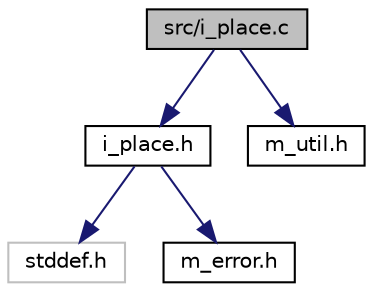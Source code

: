 digraph "src/i_place.c"
{
 // LATEX_PDF_SIZE
  edge [fontname="Helvetica",fontsize="10",labelfontname="Helvetica",labelfontsize="10"];
  node [fontname="Helvetica",fontsize="10",shape=record];
  Node1 [label="src/i_place.c",height=0.2,width=0.4,color="black", fillcolor="grey75", style="filled", fontcolor="black",tooltip="Map spot graph implementation."];
  Node1 -> Node2 [color="midnightblue",fontsize="10",style="solid",fontname="Helvetica"];
  Node2 [label="i_place.h",height=0.2,width=0.4,color="black", fillcolor="white", style="filled",URL="$i__place_8h.html",tooltip="Map spot graph."];
  Node2 -> Node3 [color="midnightblue",fontsize="10",style="solid",fontname="Helvetica"];
  Node3 [label="stddef.h",height=0.2,width=0.4,color="grey75", fillcolor="white", style="filled",tooltip=" "];
  Node2 -> Node4 [color="midnightblue",fontsize="10",style="solid",fontname="Helvetica"];
  Node4 [label="m_error.h",height=0.2,width=0.4,color="black", fillcolor="white", style="filled",URL="$m__error_8h.html",tooltip="Error handling and signal propagation."];
  Node1 -> Node5 [color="midnightblue",fontsize="10",style="solid",fontname="Helvetica"];
  Node5 [label="m_util.h",height=0.2,width=0.4,color="black", fillcolor="white", style="filled",URL="$m__util_8h.html",tooltip="Some common, miscellaneous utility macros and functions."];
}
